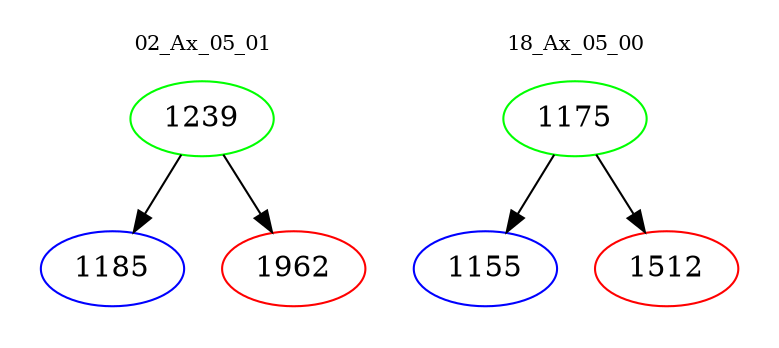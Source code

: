 digraph{
subgraph cluster_0 {
color = white
label = "02_Ax_05_01";
fontsize=10;
T0_1239 [label="1239", color="green"]
T0_1239 -> T0_1185 [color="black"]
T0_1185 [label="1185", color="blue"]
T0_1239 -> T0_1962 [color="black"]
T0_1962 [label="1962", color="red"]
}
subgraph cluster_1 {
color = white
label = "18_Ax_05_00";
fontsize=10;
T1_1175 [label="1175", color="green"]
T1_1175 -> T1_1155 [color="black"]
T1_1155 [label="1155", color="blue"]
T1_1175 -> T1_1512 [color="black"]
T1_1512 [label="1512", color="red"]
}
}
